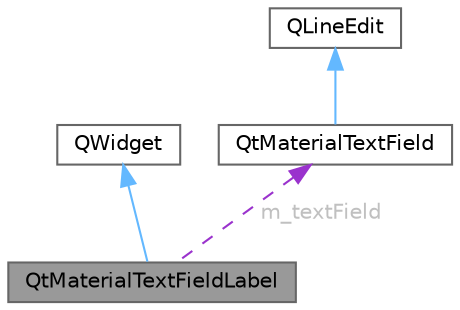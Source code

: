 digraph "QtMaterialTextFieldLabel"
{
 // LATEX_PDF_SIZE
  bgcolor="transparent";
  edge [fontname=Helvetica,fontsize=10,labelfontname=Helvetica,labelfontsize=10];
  node [fontname=Helvetica,fontsize=10,shape=box,height=0.2,width=0.4];
  Node1 [id="Node000001",label="QtMaterialTextFieldLabel",height=0.2,width=0.4,color="gray40", fillcolor="grey60", style="filled", fontcolor="black",tooltip="文本输入框标签类，管理浮动标签"];
  Node2 -> Node1 [id="edge1_Node000001_Node000002",dir="back",color="steelblue1",style="solid",tooltip=" "];
  Node2 [id="Node000002",label="QWidget",height=0.2,width=0.4,color="gray40", fillcolor="white", style="filled",tooltip=" "];
  Node3 -> Node1 [id="edge2_Node000001_Node000003",dir="back",color="darkorchid3",style="dashed",tooltip=" ",label=" m_textField",fontcolor="grey" ];
  Node3 [id="Node000003",label="QtMaterialTextField",height=0.2,width=0.4,color="gray40", fillcolor="white", style="filled",URL="$class_qt_material_text_field.html",tooltip="文本输入框类，继承自 QLineEdit，支持 Material Design 风格"];
  Node4 -> Node3 [id="edge3_Node000003_Node000004",dir="back",color="steelblue1",style="solid",tooltip=" "];
  Node4 [id="Node000004",label="QLineEdit",height=0.2,width=0.4,color="gray40", fillcolor="white", style="filled",tooltip=" "];
}

